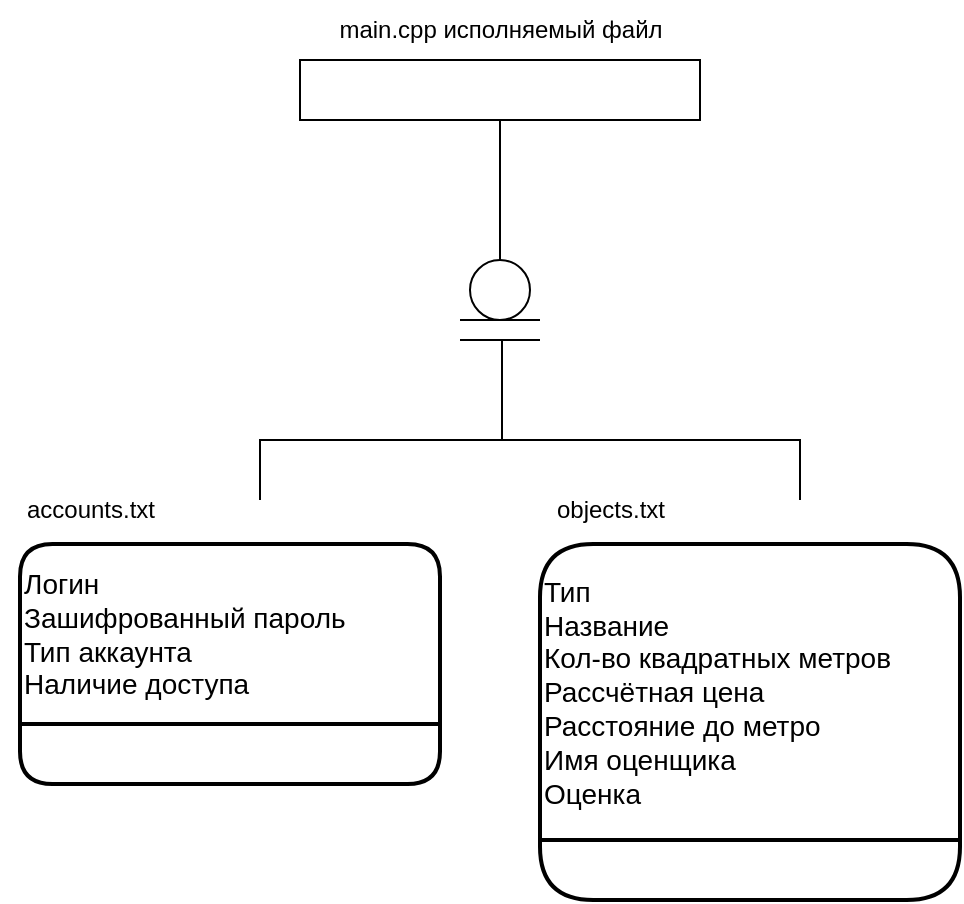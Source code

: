 <mxfile version="25.0.2">
  <diagram name="Page-1" id="K1LnZCtGmOpBz1cksO35">
    <mxGraphModel dx="916" dy="989" grid="1" gridSize="10" guides="1" tooltips="1" connect="1" arrows="1" fold="1" page="1" pageScale="1" pageWidth="850" pageHeight="1100" math="0" shadow="0">
      <root>
        <mxCell id="0" />
        <mxCell id="1" parent="0" />
        <mxCell id="RZRXmepCNLdE-8bP11Ws-1" value="" style="rounded=0;whiteSpace=wrap;html=1;" vertex="1" parent="1">
          <mxGeometry x="320" y="150" width="200" height="30" as="geometry" />
        </mxCell>
        <mxCell id="RZRXmepCNLdE-8bP11Ws-2" value="main.cpp исполняемый файл" style="text;html=1;align=center;verticalAlign=middle;resizable=0;points=[];autosize=1;strokeColor=none;fillColor=none;" vertex="1" parent="1">
          <mxGeometry x="325" y="120" width="190" height="30" as="geometry" />
        </mxCell>
        <mxCell id="RZRXmepCNLdE-8bP11Ws-23" style="edgeStyle=orthogonalEdgeStyle;rounded=0;orthogonalLoop=1;jettySize=auto;html=1;endArrow=none;endFill=0;" edge="1" parent="1">
          <mxGeometry relative="1" as="geometry">
            <mxPoint x="420" y="290" as="targetPoint" />
            <mxPoint x="300" y="370" as="sourcePoint" />
            <Array as="points">
              <mxPoint x="300" y="340" />
              <mxPoint x="421" y="340" />
              <mxPoint x="421" y="290" />
            </Array>
          </mxGeometry>
        </mxCell>
        <mxCell id="RZRXmepCNLdE-8bP11Ws-12" value="Логин&lt;div&gt;Зашифрованный пароль&lt;/div&gt;&lt;div&gt;Тип аккаунта&lt;/div&gt;&lt;div&gt;Наличие доступа&lt;/div&gt;" style="swimlane;childLayout=stackLayout;horizontal=1;startSize=90;horizontalStack=0;rounded=1;fontSize=14;fontStyle=0;strokeWidth=2;resizeParent=0;resizeLast=1;shadow=0;dashed=0;align=left;arcSize=6;whiteSpace=wrap;html=1;" vertex="1" parent="1">
          <mxGeometry x="180" y="392" width="210" height="120" as="geometry" />
        </mxCell>
        <mxCell id="RZRXmepCNLdE-8bP11Ws-15" value="accounts.txt" style="text;html=1;align=center;verticalAlign=middle;resizable=0;points=[];autosize=1;strokeColor=none;fillColor=none;" vertex="1" parent="1">
          <mxGeometry x="170" y="360" width="90" height="30" as="geometry" />
        </mxCell>
        <mxCell id="RZRXmepCNLdE-8bP11Ws-24" style="edgeStyle=orthogonalEdgeStyle;rounded=0;orthogonalLoop=1;jettySize=auto;html=1;endArrow=none;endFill=0;" edge="1" parent="1">
          <mxGeometry relative="1" as="geometry">
            <mxPoint x="420" y="290" as="targetPoint" />
            <mxPoint x="570" y="370" as="sourcePoint" />
            <Array as="points">
              <mxPoint x="570" y="340" />
              <mxPoint x="421" y="340" />
              <mxPoint x="421" y="290" />
            </Array>
          </mxGeometry>
        </mxCell>
        <mxCell id="RZRXmepCNLdE-8bP11Ws-16" value="Тип&amp;nbsp;&lt;div&gt;Название&amp;nbsp;&lt;/div&gt;&lt;div&gt;Кол-во квадратных метров&lt;/div&gt;&lt;div&gt;Рассчётная цена&lt;/div&gt;&lt;div&gt;Расстояние до метро&lt;/div&gt;&lt;div&gt;Имя оценщика&lt;/div&gt;&lt;div&gt;Оценка&lt;/div&gt;" style="swimlane;childLayout=stackLayout;horizontal=1;startSize=148;horizontalStack=0;rounded=1;fontSize=14;fontStyle=0;strokeWidth=2;resizeParent=0;resizeLast=1;shadow=0;dashed=0;align=left;arcSize=6;whiteSpace=wrap;html=1;" vertex="1" parent="1">
          <mxGeometry x="440" y="392" width="210" height="178" as="geometry" />
        </mxCell>
        <mxCell id="RZRXmepCNLdE-8bP11Ws-17" value="objects.txt" style="text;html=1;align=center;verticalAlign=middle;resizable=0;points=[];autosize=1;strokeColor=none;fillColor=none;" vertex="1" parent="1">
          <mxGeometry x="435" y="360" width="80" height="30" as="geometry" />
        </mxCell>
        <mxCell id="RZRXmepCNLdE-8bP11Ws-18" value="" style="endArrow=none;html=1;rounded=0;" edge="1" parent="1">
          <mxGeometry width="50" height="50" relative="1" as="geometry">
            <mxPoint x="400" y="280" as="sourcePoint" />
            <mxPoint x="440" y="280" as="targetPoint" />
          </mxGeometry>
        </mxCell>
        <mxCell id="RZRXmepCNLdE-8bP11Ws-19" value="" style="endArrow=none;html=1;rounded=0;" edge="1" parent="1">
          <mxGeometry width="50" height="50" relative="1" as="geometry">
            <mxPoint x="400" y="290" as="sourcePoint" />
            <mxPoint x="440" y="290" as="targetPoint" />
          </mxGeometry>
        </mxCell>
        <mxCell id="RZRXmepCNLdE-8bP11Ws-21" style="edgeStyle=orthogonalEdgeStyle;rounded=0;orthogonalLoop=1;jettySize=auto;html=1;entryX=0.5;entryY=1;entryDx=0;entryDy=0;endArrow=none;endFill=0;" edge="1" parent="1" source="RZRXmepCNLdE-8bP11Ws-20" target="RZRXmepCNLdE-8bP11Ws-1">
          <mxGeometry relative="1" as="geometry" />
        </mxCell>
        <mxCell id="RZRXmepCNLdE-8bP11Ws-20" value="" style="ellipse;whiteSpace=wrap;html=1;aspect=fixed;" vertex="1" parent="1">
          <mxGeometry x="405" y="250" width="30" height="30" as="geometry" />
        </mxCell>
      </root>
    </mxGraphModel>
  </diagram>
</mxfile>

